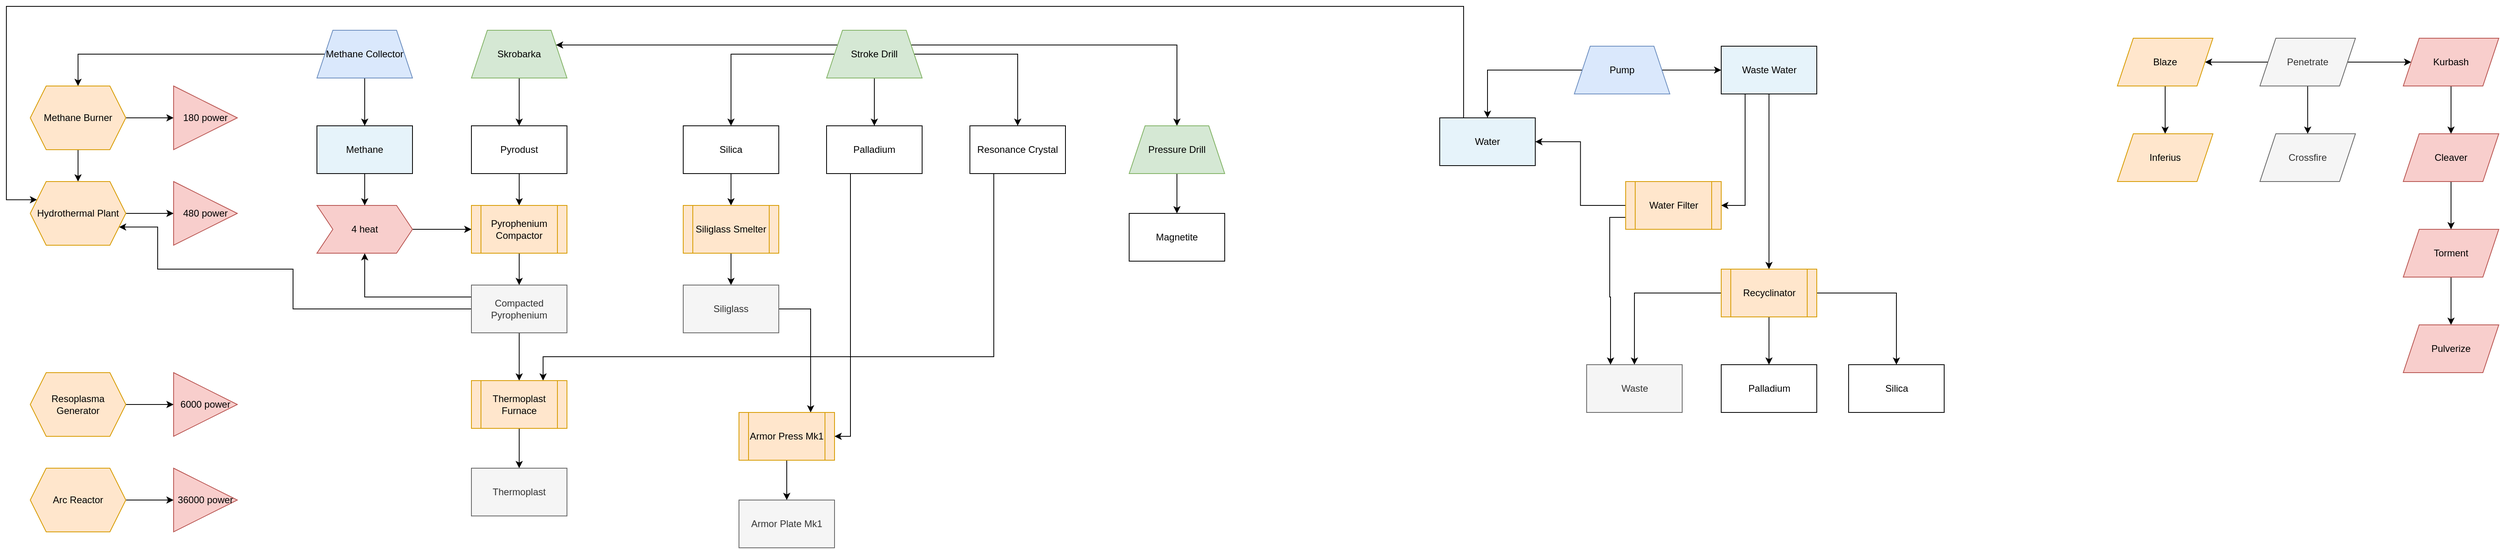 <mxfile version="21.6.5" type="device">
  <diagram name="Strona-1" id="dMVNizHPvJN8CCyft0p9">
    <mxGraphModel dx="4327" dy="1793" grid="1" gridSize="10" guides="1" tooltips="1" connect="1" arrows="1" fold="1" page="1" pageScale="1" pageWidth="827" pageHeight="1169" math="0" shadow="0">
      <root>
        <mxCell id="0" />
        <mxCell id="1" parent="0" />
        <mxCell id="3AthHkXCR67KAWAovLi--5" value="" style="edgeStyle=orthogonalEdgeStyle;rounded=0;orthogonalLoop=1;jettySize=auto;html=1;" parent="1" source="3AthHkXCR67KAWAovLi--1" target="3AthHkXCR67KAWAovLi--4" edge="1">
          <mxGeometry relative="1" as="geometry" />
        </mxCell>
        <mxCell id="3AthHkXCR67KAWAovLi--1" value="Pyrodust" style="rounded=0;whiteSpace=wrap;html=1;" parent="1" vertex="1">
          <mxGeometry x="294" y="170" width="120" height="60" as="geometry" />
        </mxCell>
        <mxCell id="3AthHkXCR67KAWAovLi--15" style="edgeStyle=orthogonalEdgeStyle;rounded=0;orthogonalLoop=1;jettySize=auto;html=1;exitX=0;exitY=0.25;exitDx=0;exitDy=0;entryX=0.5;entryY=1;entryDx=0;entryDy=0;" parent="1" source="3AthHkXCR67KAWAovLi--3" target="3AthHkXCR67KAWAovLi--10" edge="1">
          <mxGeometry relative="1" as="geometry" />
        </mxCell>
        <mxCell id="3AthHkXCR67KAWAovLi--95" value="" style="edgeStyle=orthogonalEdgeStyle;rounded=0;orthogonalLoop=1;jettySize=auto;html=1;" parent="1" source="3AthHkXCR67KAWAovLi--3" target="3AthHkXCR67KAWAovLi--94" edge="1">
          <mxGeometry relative="1" as="geometry" />
        </mxCell>
        <mxCell id="Fcrjs0fXRwcgXbqQfPj4-1" style="edgeStyle=orthogonalEdgeStyle;rounded=0;orthogonalLoop=1;jettySize=auto;html=1;exitX=0;exitY=0.5;exitDx=0;exitDy=0;entryX=1;entryY=0.75;entryDx=0;entryDy=0;" parent="1" source="3AthHkXCR67KAWAovLi--3" target="3AthHkXCR67KAWAovLi--67" edge="1">
          <mxGeometry relative="1" as="geometry">
            <Array as="points">
              <mxPoint x="70" y="400" />
              <mxPoint x="70" y="350" />
              <mxPoint x="-100" y="350" />
              <mxPoint x="-100" y="297" />
            </Array>
          </mxGeometry>
        </mxCell>
        <mxCell id="3AthHkXCR67KAWAovLi--3" value="Compacted Pyrophenium" style="rounded=0;whiteSpace=wrap;html=1;fillColor=#f5f5f5;fontColor=#333333;strokeColor=#666666;" parent="1" vertex="1">
          <mxGeometry x="294" y="370" width="120" height="60" as="geometry" />
        </mxCell>
        <mxCell id="3AthHkXCR67KAWAovLi--6" value="" style="edgeStyle=orthogonalEdgeStyle;rounded=0;orthogonalLoop=1;jettySize=auto;html=1;" parent="1" source="3AthHkXCR67KAWAovLi--4" target="3AthHkXCR67KAWAovLi--3" edge="1">
          <mxGeometry relative="1" as="geometry" />
        </mxCell>
        <mxCell id="3AthHkXCR67KAWAovLi--4" value="Pyrophenium Compactor" style="shape=process;whiteSpace=wrap;html=1;backgroundOutline=1;fillColor=#ffe6cc;strokeColor=#d79b00;" parent="1" vertex="1">
          <mxGeometry x="294" y="270" width="120" height="60" as="geometry" />
        </mxCell>
        <mxCell id="3AthHkXCR67KAWAovLi--8" value="" style="edgeStyle=orthogonalEdgeStyle;rounded=0;orthogonalLoop=1;jettySize=auto;html=1;" parent="1" source="3AthHkXCR67KAWAovLi--7" target="3AthHkXCR67KAWAovLi--1" edge="1">
          <mxGeometry relative="1" as="geometry" />
        </mxCell>
        <mxCell id="3AthHkXCR67KAWAovLi--7" value="Skrobarka" style="shape=trapezoid;perimeter=trapezoidPerimeter;whiteSpace=wrap;html=1;fixedSize=1;fillColor=#d5e8d4;strokeColor=#82b366;" parent="1" vertex="1">
          <mxGeometry x="294" y="50" width="120" height="60" as="geometry" />
        </mxCell>
        <mxCell id="3AthHkXCR67KAWAovLi--11" value="" style="edgeStyle=orthogonalEdgeStyle;rounded=0;orthogonalLoop=1;jettySize=auto;html=1;" parent="1" source="3AthHkXCR67KAWAovLi--10" target="3AthHkXCR67KAWAovLi--4" edge="1">
          <mxGeometry relative="1" as="geometry" />
        </mxCell>
        <mxCell id="3AthHkXCR67KAWAovLi--10" value="4 heat" style="shape=step;perimeter=stepPerimeter;whiteSpace=wrap;html=1;fixedSize=1;fillColor=#f8cecc;strokeColor=#b85450;" parent="1" vertex="1">
          <mxGeometry x="100" y="270" width="120" height="60" as="geometry" />
        </mxCell>
        <mxCell id="3AthHkXCR67KAWAovLi--14" value="" style="edgeStyle=orthogonalEdgeStyle;rounded=0;orthogonalLoop=1;jettySize=auto;html=1;" parent="1" source="3AthHkXCR67KAWAovLi--12" target="3AthHkXCR67KAWAovLi--13" edge="1">
          <mxGeometry relative="1" as="geometry" />
        </mxCell>
        <mxCell id="3AthHkXCR67KAWAovLi--19" style="edgeStyle=orthogonalEdgeStyle;rounded=0;orthogonalLoop=1;jettySize=auto;html=1;exitX=1;exitY=0.5;exitDx=0;exitDy=0;" parent="1" source="3AthHkXCR67KAWAovLi--12" target="3AthHkXCR67KAWAovLi--18" edge="1">
          <mxGeometry relative="1" as="geometry" />
        </mxCell>
        <mxCell id="3AthHkXCR67KAWAovLi--51" style="edgeStyle=orthogonalEdgeStyle;rounded=0;orthogonalLoop=1;jettySize=auto;html=1;exitX=1;exitY=0.5;exitDx=0;exitDy=0;" parent="1" source="3AthHkXCR67KAWAovLi--12" target="3AthHkXCR67KAWAovLi--50" edge="1">
          <mxGeometry relative="1" as="geometry" />
        </mxCell>
        <mxCell id="3AthHkXCR67KAWAovLi--87" style="edgeStyle=orthogonalEdgeStyle;rounded=0;orthogonalLoop=1;jettySize=auto;html=1;exitX=1;exitY=0.25;exitDx=0;exitDy=0;" parent="1" source="3AthHkXCR67KAWAovLi--12" target="3AthHkXCR67KAWAovLi--86" edge="1">
          <mxGeometry relative="1" as="geometry" />
        </mxCell>
        <mxCell id="3AthHkXCR67KAWAovLi--93" style="edgeStyle=orthogonalEdgeStyle;rounded=0;orthogonalLoop=1;jettySize=auto;html=1;exitX=0;exitY=0.25;exitDx=0;exitDy=0;entryX=1;entryY=0.25;entryDx=0;entryDy=0;" parent="1" source="3AthHkXCR67KAWAovLi--12" target="3AthHkXCR67KAWAovLi--7" edge="1">
          <mxGeometry relative="1" as="geometry" />
        </mxCell>
        <mxCell id="3AthHkXCR67KAWAovLi--12" value="&lt;div&gt;Stroke Drill&lt;/div&gt;" style="shape=trapezoid;perimeter=trapezoidPerimeter;whiteSpace=wrap;html=1;fixedSize=1;fillColor=#d5e8d4;strokeColor=#82b366;" parent="1" vertex="1">
          <mxGeometry x="740" y="50" width="120" height="60" as="geometry" />
        </mxCell>
        <mxCell id="3AthHkXCR67KAWAovLi--46" style="edgeStyle=orthogonalEdgeStyle;rounded=0;orthogonalLoop=1;jettySize=auto;html=1;exitX=0.25;exitY=1;exitDx=0;exitDy=0;entryX=1;entryY=0.5;entryDx=0;entryDy=0;" parent="1" source="3AthHkXCR67KAWAovLi--13" target="3AthHkXCR67KAWAovLi--43" edge="1">
          <mxGeometry relative="1" as="geometry" />
        </mxCell>
        <mxCell id="3AthHkXCR67KAWAovLi--13" value="Palladium" style="rounded=0;whiteSpace=wrap;html=1;" parent="1" vertex="1">
          <mxGeometry x="740" y="170" width="120" height="60" as="geometry" />
        </mxCell>
        <mxCell id="3AthHkXCR67KAWAovLi--17" value="" style="edgeStyle=orthogonalEdgeStyle;rounded=0;orthogonalLoop=1;jettySize=auto;html=1;entryX=0.5;entryY=0;entryDx=0;entryDy=0;" parent="1" source="3AthHkXCR67KAWAovLi--16" target="3AthHkXCR67KAWAovLi--37" edge="1">
          <mxGeometry relative="1" as="geometry">
            <mxPoint x="140" y="220" as="targetPoint" />
          </mxGeometry>
        </mxCell>
        <mxCell id="3AthHkXCR67KAWAovLi--53" style="edgeStyle=orthogonalEdgeStyle;rounded=0;orthogonalLoop=1;jettySize=auto;html=1;exitX=0;exitY=0.5;exitDx=0;exitDy=0;entryX=0.5;entryY=0;entryDx=0;entryDy=0;" parent="1" source="3AthHkXCR67KAWAovLi--16" target="3AthHkXCR67KAWAovLi--52" edge="1">
          <mxGeometry relative="1" as="geometry" />
        </mxCell>
        <mxCell id="3AthHkXCR67KAWAovLi--16" value="Methane Collector" style="shape=trapezoid;perimeter=trapezoidPerimeter;whiteSpace=wrap;html=1;fixedSize=1;fillColor=#dae8fc;strokeColor=#6c8ebf;" parent="1" vertex="1">
          <mxGeometry x="100" y="50" width="120" height="60" as="geometry" />
        </mxCell>
        <mxCell id="3AthHkXCR67KAWAovLi--40" value="" style="edgeStyle=orthogonalEdgeStyle;rounded=0;orthogonalLoop=1;jettySize=auto;html=1;" parent="1" source="3AthHkXCR67KAWAovLi--18" target="3AthHkXCR67KAWAovLi--39" edge="1">
          <mxGeometry relative="1" as="geometry" />
        </mxCell>
        <mxCell id="3AthHkXCR67KAWAovLi--18" value="&lt;div&gt;Silica&lt;/div&gt;" style="rounded=0;whiteSpace=wrap;html=1;" parent="1" vertex="1">
          <mxGeometry x="560" y="170" width="120" height="60" as="geometry" />
        </mxCell>
        <mxCell id="3AthHkXCR67KAWAovLi--23" value="" style="edgeStyle=orthogonalEdgeStyle;rounded=0;orthogonalLoop=1;jettySize=auto;html=1;" parent="1" source="3AthHkXCR67KAWAovLi--21" target="3AthHkXCR67KAWAovLi--22" edge="1">
          <mxGeometry relative="1" as="geometry" />
        </mxCell>
        <mxCell id="3AthHkXCR67KAWAovLi--25" value="" style="edgeStyle=orthogonalEdgeStyle;rounded=0;orthogonalLoop=1;jettySize=auto;html=1;" parent="1" source="3AthHkXCR67KAWAovLi--21" target="3AthHkXCR67KAWAovLi--24" edge="1">
          <mxGeometry relative="1" as="geometry" />
        </mxCell>
        <mxCell id="3AthHkXCR67KAWAovLi--21" value="Pump" style="shape=trapezoid;perimeter=trapezoidPerimeter;whiteSpace=wrap;html=1;fixedSize=1;fillColor=#dae8fc;strokeColor=#6c8ebf;" parent="1" vertex="1">
          <mxGeometry x="1679" y="70" width="120" height="60" as="geometry" />
        </mxCell>
        <mxCell id="3AthHkXCR67KAWAovLi--74" style="edgeStyle=orthogonalEdgeStyle;rounded=0;orthogonalLoop=1;jettySize=auto;html=1;exitX=0.25;exitY=0;exitDx=0;exitDy=0;entryX=0;entryY=0.25;entryDx=0;entryDy=0;" parent="1" source="3AthHkXCR67KAWAovLi--22" target="3AthHkXCR67KAWAovLi--67" edge="1">
          <mxGeometry relative="1" as="geometry">
            <Array as="points">
              <mxPoint x="1540" y="110" />
              <mxPoint x="1540" y="20" />
              <mxPoint x="-290" y="20" />
              <mxPoint x="-290" y="263" />
            </Array>
          </mxGeometry>
        </mxCell>
        <mxCell id="3AthHkXCR67KAWAovLi--22" value="Water" style="whiteSpace=wrap;html=1;fillColor=#E6F3FA;" parent="1" vertex="1">
          <mxGeometry x="1510" y="160" width="120" height="60" as="geometry" />
        </mxCell>
        <mxCell id="3AthHkXCR67KAWAovLi--27" value="" style="edgeStyle=orthogonalEdgeStyle;rounded=0;orthogonalLoop=1;jettySize=auto;html=1;" parent="1" source="3AthHkXCR67KAWAovLi--24" target="3AthHkXCR67KAWAovLi--26" edge="1">
          <mxGeometry relative="1" as="geometry" />
        </mxCell>
        <mxCell id="3AthHkXCR67KAWAovLi--64" style="edgeStyle=orthogonalEdgeStyle;rounded=0;orthogonalLoop=1;jettySize=auto;html=1;exitX=0.25;exitY=1;exitDx=0;exitDy=0;entryX=1;entryY=0.5;entryDx=0;entryDy=0;" parent="1" source="3AthHkXCR67KAWAovLi--24" target="3AthHkXCR67KAWAovLi--60" edge="1">
          <mxGeometry relative="1" as="geometry" />
        </mxCell>
        <mxCell id="3AthHkXCR67KAWAovLi--24" value="Waste Water" style="whiteSpace=wrap;html=1;fillColor=#E6F3FA;" parent="1" vertex="1">
          <mxGeometry x="1863.5" y="70" width="120" height="60" as="geometry" />
        </mxCell>
        <mxCell id="3AthHkXCR67KAWAovLi--34" style="edgeStyle=orthogonalEdgeStyle;rounded=0;orthogonalLoop=1;jettySize=auto;html=1;" parent="1" source="3AthHkXCR67KAWAovLi--26" target="3AthHkXCR67KAWAovLi--28" edge="1">
          <mxGeometry relative="1" as="geometry" />
        </mxCell>
        <mxCell id="3AthHkXCR67KAWAovLi--35" value="" style="edgeStyle=orthogonalEdgeStyle;rounded=0;orthogonalLoop=1;jettySize=auto;html=1;" parent="1" source="3AthHkXCR67KAWAovLi--26" target="3AthHkXCR67KAWAovLi--30" edge="1">
          <mxGeometry relative="1" as="geometry" />
        </mxCell>
        <mxCell id="3AthHkXCR67KAWAovLi--59" style="edgeStyle=orthogonalEdgeStyle;rounded=0;orthogonalLoop=1;jettySize=auto;html=1;exitX=0;exitY=0.5;exitDx=0;exitDy=0;" parent="1" source="3AthHkXCR67KAWAovLi--26" target="3AthHkXCR67KAWAovLi--58" edge="1">
          <mxGeometry relative="1" as="geometry" />
        </mxCell>
        <mxCell id="3AthHkXCR67KAWAovLi--26" value="Recyclinator" style="shape=process;whiteSpace=wrap;html=1;backgroundOutline=1;fillColor=#ffe6cc;strokeColor=#d79b00;" parent="1" vertex="1">
          <mxGeometry x="1863.5" y="350" width="120" height="60" as="geometry" />
        </mxCell>
        <mxCell id="3AthHkXCR67KAWAovLi--28" value="Silica" style="rounded=0;whiteSpace=wrap;html=1;" parent="1" vertex="1">
          <mxGeometry x="2023.5" y="470" width="120" height="60" as="geometry" />
        </mxCell>
        <mxCell id="3AthHkXCR67KAWAovLi--30" value="Palladium" style="rounded=0;whiteSpace=wrap;html=1;" parent="1" vertex="1">
          <mxGeometry x="1863.5" y="470" width="120" height="60" as="geometry" />
        </mxCell>
        <mxCell id="3AthHkXCR67KAWAovLi--38" style="edgeStyle=orthogonalEdgeStyle;rounded=0;orthogonalLoop=1;jettySize=auto;html=1;" parent="1" source="3AthHkXCR67KAWAovLi--37" target="3AthHkXCR67KAWAovLi--10" edge="1">
          <mxGeometry relative="1" as="geometry" />
        </mxCell>
        <mxCell id="3AthHkXCR67KAWAovLi--37" value="Methane" style="whiteSpace=wrap;html=1;fillColor=#E6F3FA;" parent="1" vertex="1">
          <mxGeometry x="100" y="170" width="120" height="60" as="geometry" />
        </mxCell>
        <mxCell id="3AthHkXCR67KAWAovLi--42" value="" style="edgeStyle=orthogonalEdgeStyle;rounded=0;orthogonalLoop=1;jettySize=auto;html=1;" parent="1" source="3AthHkXCR67KAWAovLi--39" target="3AthHkXCR67KAWAovLi--41" edge="1">
          <mxGeometry relative="1" as="geometry" />
        </mxCell>
        <mxCell id="3AthHkXCR67KAWAovLi--39" value="Siliglass Smelter" style="shape=process;whiteSpace=wrap;html=1;backgroundOutline=1;fillColor=#ffe6cc;strokeColor=#d79b00;" parent="1" vertex="1">
          <mxGeometry x="560" y="270" width="120" height="60" as="geometry" />
        </mxCell>
        <mxCell id="3AthHkXCR67KAWAovLi--47" style="edgeStyle=orthogonalEdgeStyle;rounded=0;orthogonalLoop=1;jettySize=auto;html=1;exitX=1;exitY=0.5;exitDx=0;exitDy=0;entryX=0.75;entryY=0;entryDx=0;entryDy=0;" parent="1" source="3AthHkXCR67KAWAovLi--41" target="3AthHkXCR67KAWAovLi--43" edge="1">
          <mxGeometry relative="1" as="geometry" />
        </mxCell>
        <mxCell id="3AthHkXCR67KAWAovLi--41" value="Siliglass" style="rounded=0;whiteSpace=wrap;html=1;fillColor=#f5f5f5;strokeColor=#666666;fontColor=#333333;" parent="1" vertex="1">
          <mxGeometry x="560" y="370" width="120" height="60" as="geometry" />
        </mxCell>
        <mxCell id="3AthHkXCR67KAWAovLi--49" style="edgeStyle=orthogonalEdgeStyle;rounded=0;orthogonalLoop=1;jettySize=auto;html=1;exitX=0.5;exitY=1;exitDx=0;exitDy=0;" parent="1" source="3AthHkXCR67KAWAovLi--43" target="3AthHkXCR67KAWAovLi--48" edge="1">
          <mxGeometry relative="1" as="geometry" />
        </mxCell>
        <mxCell id="3AthHkXCR67KAWAovLi--43" value="Armor Press Mk1" style="shape=process;whiteSpace=wrap;html=1;backgroundOutline=1;fillColor=#ffe6cc;strokeColor=#d79b00;" parent="1" vertex="1">
          <mxGeometry x="630" y="530" width="120" height="60" as="geometry" />
        </mxCell>
        <mxCell id="3AthHkXCR67KAWAovLi--48" value="Armor Plate Mk1" style="rounded=0;whiteSpace=wrap;html=1;fillColor=#f5f5f5;fontColor=#333333;strokeColor=#666666;" parent="1" vertex="1">
          <mxGeometry x="630" y="640" width="120" height="60" as="geometry" />
        </mxCell>
        <mxCell id="3AthHkXCR67KAWAovLi--97" style="edgeStyle=orthogonalEdgeStyle;rounded=0;orthogonalLoop=1;jettySize=auto;html=1;exitX=0.25;exitY=1;exitDx=0;exitDy=0;entryX=0.75;entryY=0;entryDx=0;entryDy=0;" parent="1" source="3AthHkXCR67KAWAovLi--50" target="3AthHkXCR67KAWAovLi--94" edge="1">
          <mxGeometry relative="1" as="geometry">
            <Array as="points">
              <mxPoint x="950" y="460" />
              <mxPoint x="384" y="460" />
            </Array>
          </mxGeometry>
        </mxCell>
        <mxCell id="3AthHkXCR67KAWAovLi--50" value="Resonance Crystal" style="rounded=0;whiteSpace=wrap;html=1;" parent="1" vertex="1">
          <mxGeometry x="920" y="170" width="120" height="60" as="geometry" />
        </mxCell>
        <mxCell id="3AthHkXCR67KAWAovLi--57" value="" style="edgeStyle=orthogonalEdgeStyle;rounded=0;orthogonalLoop=1;jettySize=auto;html=1;" parent="1" source="3AthHkXCR67KAWAovLi--52" target="3AthHkXCR67KAWAovLi--56" edge="1">
          <mxGeometry relative="1" as="geometry" />
        </mxCell>
        <mxCell id="3AthHkXCR67KAWAovLi--68" value="" style="edgeStyle=orthogonalEdgeStyle;rounded=0;orthogonalLoop=1;jettySize=auto;html=1;" parent="1" source="3AthHkXCR67KAWAovLi--52" target="3AthHkXCR67KAWAovLi--67" edge="1">
          <mxGeometry relative="1" as="geometry" />
        </mxCell>
        <mxCell id="3AthHkXCR67KAWAovLi--52" value="Methane Burner" style="shape=hexagon;perimeter=hexagonPerimeter2;whiteSpace=wrap;html=1;fixedSize=1;fillColor=#ffe6cc;strokeColor=#d79b00;" parent="1" vertex="1">
          <mxGeometry x="-260" y="120" width="120" height="80" as="geometry" />
        </mxCell>
        <mxCell id="3AthHkXCR67KAWAovLi--56" value="&lt;div&gt;180 power&lt;/div&gt;" style="triangle;whiteSpace=wrap;html=1;fillColor=#f8cecc;strokeColor=#b85450;" parent="1" vertex="1">
          <mxGeometry x="-80" y="120" width="80" height="80" as="geometry" />
        </mxCell>
        <mxCell id="3AthHkXCR67KAWAovLi--58" value="Waste" style="rounded=0;whiteSpace=wrap;html=1;fillColor=#f5f5f5;fontColor=#333333;strokeColor=#666666;" parent="1" vertex="1">
          <mxGeometry x="1694.5" y="470" width="120" height="60" as="geometry" />
        </mxCell>
        <mxCell id="3AthHkXCR67KAWAovLi--65" style="edgeStyle=orthogonalEdgeStyle;rounded=0;orthogonalLoop=1;jettySize=auto;html=1;exitX=0;exitY=0.5;exitDx=0;exitDy=0;entryX=1;entryY=0.5;entryDx=0;entryDy=0;" parent="1" source="3AthHkXCR67KAWAovLi--60" target="3AthHkXCR67KAWAovLi--22" edge="1">
          <mxGeometry relative="1" as="geometry" />
        </mxCell>
        <mxCell id="3AthHkXCR67KAWAovLi--66" style="edgeStyle=orthogonalEdgeStyle;rounded=0;orthogonalLoop=1;jettySize=auto;html=1;exitX=0;exitY=0.75;exitDx=0;exitDy=0;entryX=0.25;entryY=0;entryDx=0;entryDy=0;" parent="1" source="3AthHkXCR67KAWAovLi--60" target="3AthHkXCR67KAWAovLi--58" edge="1">
          <mxGeometry relative="1" as="geometry" />
        </mxCell>
        <mxCell id="3AthHkXCR67KAWAovLi--60" value="Water Filter" style="shape=process;whiteSpace=wrap;html=1;backgroundOutline=1;fillColor=#ffe6cc;strokeColor=#d79b00;" parent="1" vertex="1">
          <mxGeometry x="1743.5" y="240" width="120" height="60" as="geometry" />
        </mxCell>
        <mxCell id="3AthHkXCR67KAWAovLi--70" value="" style="edgeStyle=orthogonalEdgeStyle;rounded=0;orthogonalLoop=1;jettySize=auto;html=1;" parent="1" source="3AthHkXCR67KAWAovLi--67" target="3AthHkXCR67KAWAovLi--69" edge="1">
          <mxGeometry relative="1" as="geometry" />
        </mxCell>
        <mxCell id="3AthHkXCR67KAWAovLi--67" value="Hydrothermal Plant" style="shape=hexagon;perimeter=hexagonPerimeter2;whiteSpace=wrap;html=1;fixedSize=1;fillColor=#ffe6cc;strokeColor=#d79b00;" parent="1" vertex="1">
          <mxGeometry x="-260" y="240" width="120" height="80" as="geometry" />
        </mxCell>
        <mxCell id="3AthHkXCR67KAWAovLi--69" value="&lt;div&gt;480 power&lt;/div&gt;" style="triangle;whiteSpace=wrap;html=1;fillColor=#f8cecc;strokeColor=#b85450;" parent="1" vertex="1">
          <mxGeometry x="-80" y="240" width="80" height="80" as="geometry" />
        </mxCell>
        <mxCell id="3AthHkXCR67KAWAovLi--78" value="" style="edgeStyle=orthogonalEdgeStyle;rounded=0;orthogonalLoop=1;jettySize=auto;html=1;" parent="1" source="3AthHkXCR67KAWAovLi--75" target="3AthHkXCR67KAWAovLi--77" edge="1">
          <mxGeometry relative="1" as="geometry" />
        </mxCell>
        <mxCell id="3AthHkXCR67KAWAovLi--75" value="Resoplasma Generator" style="shape=hexagon;perimeter=hexagonPerimeter2;whiteSpace=wrap;html=1;fixedSize=1;fillColor=#ffe6cc;strokeColor=#d79b00;" parent="1" vertex="1">
          <mxGeometry x="-260" y="480" width="120" height="80" as="geometry" />
        </mxCell>
        <mxCell id="3AthHkXCR67KAWAovLi--77" value="&lt;div&gt;6000 power&lt;/div&gt;" style="triangle;whiteSpace=wrap;html=1;fillColor=#f8cecc;strokeColor=#b85450;" parent="1" vertex="1">
          <mxGeometry x="-80" y="480" width="80" height="80" as="geometry" />
        </mxCell>
        <mxCell id="3AthHkXCR67KAWAovLi--82" value="" style="edgeStyle=orthogonalEdgeStyle;rounded=0;orthogonalLoop=1;jettySize=auto;html=1;" parent="1" source="3AthHkXCR67KAWAovLi--83" target="3AthHkXCR67KAWAovLi--84" edge="1">
          <mxGeometry relative="1" as="geometry" />
        </mxCell>
        <mxCell id="3AthHkXCR67KAWAovLi--83" value="Arc Reactor" style="shape=hexagon;perimeter=hexagonPerimeter2;whiteSpace=wrap;html=1;fixedSize=1;fillColor=#ffe6cc;strokeColor=#d79b00;" parent="1" vertex="1">
          <mxGeometry x="-260" y="600" width="120" height="80" as="geometry" />
        </mxCell>
        <mxCell id="3AthHkXCR67KAWAovLi--84" value="36000 power" style="triangle;whiteSpace=wrap;html=1;fillColor=#f8cecc;strokeColor=#b85450;" parent="1" vertex="1">
          <mxGeometry x="-80" y="600" width="80" height="80" as="geometry" />
        </mxCell>
        <mxCell id="3AthHkXCR67KAWAovLi--89" value="" style="edgeStyle=orthogonalEdgeStyle;rounded=0;orthogonalLoop=1;jettySize=auto;html=1;" parent="1" source="3AthHkXCR67KAWAovLi--86" target="3AthHkXCR67KAWAovLi--88" edge="1">
          <mxGeometry relative="1" as="geometry" />
        </mxCell>
        <mxCell id="3AthHkXCR67KAWAovLi--86" value="Pressure Drill" style="shape=trapezoid;perimeter=trapezoidPerimeter;whiteSpace=wrap;html=1;fixedSize=1;fillColor=#d5e8d4;strokeColor=#82b366;" parent="1" vertex="1">
          <mxGeometry x="1120" y="170" width="120" height="60" as="geometry" />
        </mxCell>
        <mxCell id="3AthHkXCR67KAWAovLi--88" value="Magnetite" style="rounded=0;whiteSpace=wrap;html=1;" parent="1" vertex="1">
          <mxGeometry x="1120" y="280" width="120" height="60" as="geometry" />
        </mxCell>
        <mxCell id="3AthHkXCR67KAWAovLi--99" value="" style="edgeStyle=orthogonalEdgeStyle;rounded=0;orthogonalLoop=1;jettySize=auto;html=1;" parent="1" source="3AthHkXCR67KAWAovLi--94" target="3AthHkXCR67KAWAovLi--98" edge="1">
          <mxGeometry relative="1" as="geometry" />
        </mxCell>
        <mxCell id="3AthHkXCR67KAWAovLi--94" value="Thermoplast Furnace" style="shape=process;whiteSpace=wrap;html=1;backgroundOutline=1;fillColor=#ffe6cc;strokeColor=#d79b00;" parent="1" vertex="1">
          <mxGeometry x="294" y="490" width="120" height="60" as="geometry" />
        </mxCell>
        <mxCell id="3AthHkXCR67KAWAovLi--98" value="Thermoplast" style="rounded=0;whiteSpace=wrap;html=1;fillColor=#f5f5f5;fontColor=#333333;strokeColor=#666666;" parent="1" vertex="1">
          <mxGeometry x="294" y="600" width="120" height="60" as="geometry" />
        </mxCell>
        <mxCell id="44hGZPee7ro0TU98YWaO-2" value="" style="edgeStyle=orthogonalEdgeStyle;rounded=0;orthogonalLoop=1;jettySize=auto;html=1;" edge="1" parent="1" source="Fcrjs0fXRwcgXbqQfPj4-2" target="Fcrjs0fXRwcgXbqQfPj4-6">
          <mxGeometry relative="1" as="geometry" />
        </mxCell>
        <mxCell id="44hGZPee7ro0TU98YWaO-7" value="" style="edgeStyle=orthogonalEdgeStyle;rounded=0;orthogonalLoop=1;jettySize=auto;html=1;" edge="1" parent="1" source="Fcrjs0fXRwcgXbqQfPj4-2" target="44hGZPee7ro0TU98YWaO-1">
          <mxGeometry relative="1" as="geometry" />
        </mxCell>
        <mxCell id="44hGZPee7ro0TU98YWaO-8" value="" style="edgeStyle=orthogonalEdgeStyle;rounded=0;orthogonalLoop=1;jettySize=auto;html=1;" edge="1" parent="1" source="Fcrjs0fXRwcgXbqQfPj4-2" target="Fcrjs0fXRwcgXbqQfPj4-7">
          <mxGeometry relative="1" as="geometry" />
        </mxCell>
        <mxCell id="Fcrjs0fXRwcgXbqQfPj4-2" value="Penetrate" style="shape=parallelogram;perimeter=parallelogramPerimeter;whiteSpace=wrap;html=1;fixedSize=1;fillColor=#f5f5f5;strokeColor=#666666;fontColor=#333333;" parent="1" vertex="1">
          <mxGeometry x="2540" y="60" width="120" height="60" as="geometry" />
        </mxCell>
        <mxCell id="Fcrjs0fXRwcgXbqQfPj4-3" value="Pulverize" style="shape=parallelogram;perimeter=parallelogramPerimeter;whiteSpace=wrap;html=1;fixedSize=1;fillColor=#f8cecc;strokeColor=#b85450;" parent="1" vertex="1">
          <mxGeometry x="2720" y="420" width="120" height="60" as="geometry" />
        </mxCell>
        <mxCell id="44hGZPee7ro0TU98YWaO-6" value="" style="edgeStyle=orthogonalEdgeStyle;rounded=0;orthogonalLoop=1;jettySize=auto;html=1;" edge="1" parent="1" source="Fcrjs0fXRwcgXbqQfPj4-4" target="Fcrjs0fXRwcgXbqQfPj4-3">
          <mxGeometry relative="1" as="geometry" />
        </mxCell>
        <mxCell id="Fcrjs0fXRwcgXbqQfPj4-4" value="Torment" style="shape=parallelogram;perimeter=parallelogramPerimeter;whiteSpace=wrap;html=1;fixedSize=1;fillColor=#f8cecc;strokeColor=#b85450;" parent="1" vertex="1">
          <mxGeometry x="2720" y="300" width="120" height="60" as="geometry" />
        </mxCell>
        <mxCell id="44hGZPee7ro0TU98YWaO-5" value="" style="edgeStyle=orthogonalEdgeStyle;rounded=0;orthogonalLoop=1;jettySize=auto;html=1;" edge="1" parent="1" source="Fcrjs0fXRwcgXbqQfPj4-5" target="Fcrjs0fXRwcgXbqQfPj4-4">
          <mxGeometry relative="1" as="geometry" />
        </mxCell>
        <mxCell id="Fcrjs0fXRwcgXbqQfPj4-5" value="Cleaver" style="shape=parallelogram;perimeter=parallelogramPerimeter;whiteSpace=wrap;html=1;fixedSize=1;fillColor=#f8cecc;strokeColor=#b85450;" parent="1" vertex="1">
          <mxGeometry x="2720" y="180" width="120" height="60" as="geometry" />
        </mxCell>
        <mxCell id="Fcrjs0fXRwcgXbqQfPj4-6" value="Crossfire" style="shape=parallelogram;perimeter=parallelogramPerimeter;whiteSpace=wrap;html=1;fixedSize=1;fillColor=#f5f5f5;strokeColor=#666666;fontColor=#333333;" parent="1" vertex="1">
          <mxGeometry x="2540" y="180" width="120" height="60" as="geometry" />
        </mxCell>
        <mxCell id="44hGZPee7ro0TU98YWaO-3" value="" style="edgeStyle=orthogonalEdgeStyle;rounded=0;orthogonalLoop=1;jettySize=auto;html=1;" edge="1" parent="1" source="Fcrjs0fXRwcgXbqQfPj4-7" target="Fcrjs0fXRwcgXbqQfPj4-8">
          <mxGeometry relative="1" as="geometry" />
        </mxCell>
        <mxCell id="Fcrjs0fXRwcgXbqQfPj4-7" value="Blaze" style="shape=parallelogram;perimeter=parallelogramPerimeter;whiteSpace=wrap;html=1;fixedSize=1;fillColor=#ffe6cc;strokeColor=#d79b00;" parent="1" vertex="1">
          <mxGeometry x="2361" y="60" width="120" height="60" as="geometry" />
        </mxCell>
        <mxCell id="Fcrjs0fXRwcgXbqQfPj4-8" value="Inferius" style="shape=parallelogram;perimeter=parallelogramPerimeter;whiteSpace=wrap;html=1;fixedSize=1;fillColor=#ffe6cc;strokeColor=#d79b00;" parent="1" vertex="1">
          <mxGeometry x="2361" y="180" width="120" height="60" as="geometry" />
        </mxCell>
        <mxCell id="44hGZPee7ro0TU98YWaO-4" value="" style="edgeStyle=orthogonalEdgeStyle;rounded=0;orthogonalLoop=1;jettySize=auto;html=1;" edge="1" parent="1" source="44hGZPee7ro0TU98YWaO-1" target="Fcrjs0fXRwcgXbqQfPj4-5">
          <mxGeometry relative="1" as="geometry" />
        </mxCell>
        <mxCell id="44hGZPee7ro0TU98YWaO-1" value="Kurbash" style="shape=parallelogram;perimeter=parallelogramPerimeter;whiteSpace=wrap;html=1;fixedSize=1;fillColor=#f8cecc;strokeColor=#b85450;" vertex="1" parent="1">
          <mxGeometry x="2720" y="60" width="120" height="60" as="geometry" />
        </mxCell>
      </root>
    </mxGraphModel>
  </diagram>
</mxfile>
